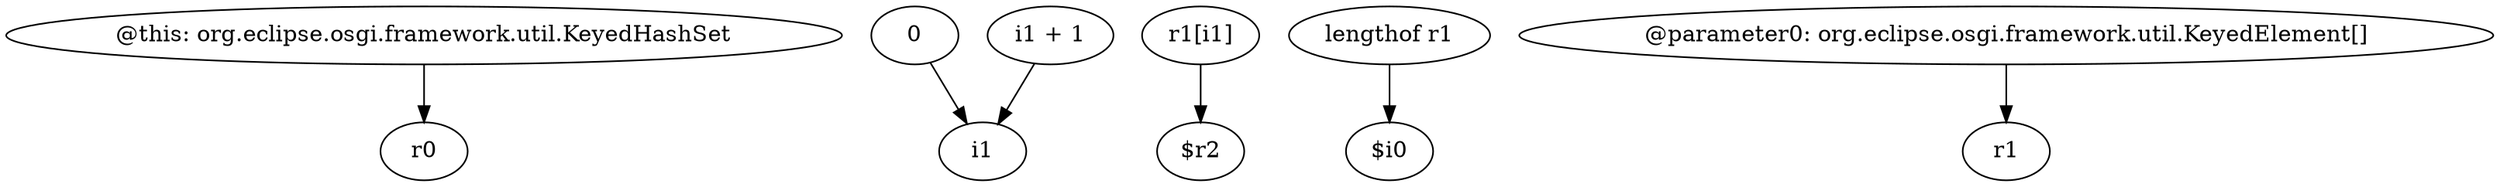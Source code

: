 digraph g {
0[label="@this: org.eclipse.osgi.framework.util.KeyedHashSet"]
1[label="r0"]
0->1[label=""]
2[label="0"]
3[label="i1"]
2->3[label=""]
4[label="r1[i1]"]
5[label="$r2"]
4->5[label=""]
6[label="lengthof r1"]
7[label="$i0"]
6->7[label=""]
8[label="@parameter0: org.eclipse.osgi.framework.util.KeyedElement[]"]
9[label="r1"]
8->9[label=""]
10[label="i1 + 1"]
10->3[label=""]
}